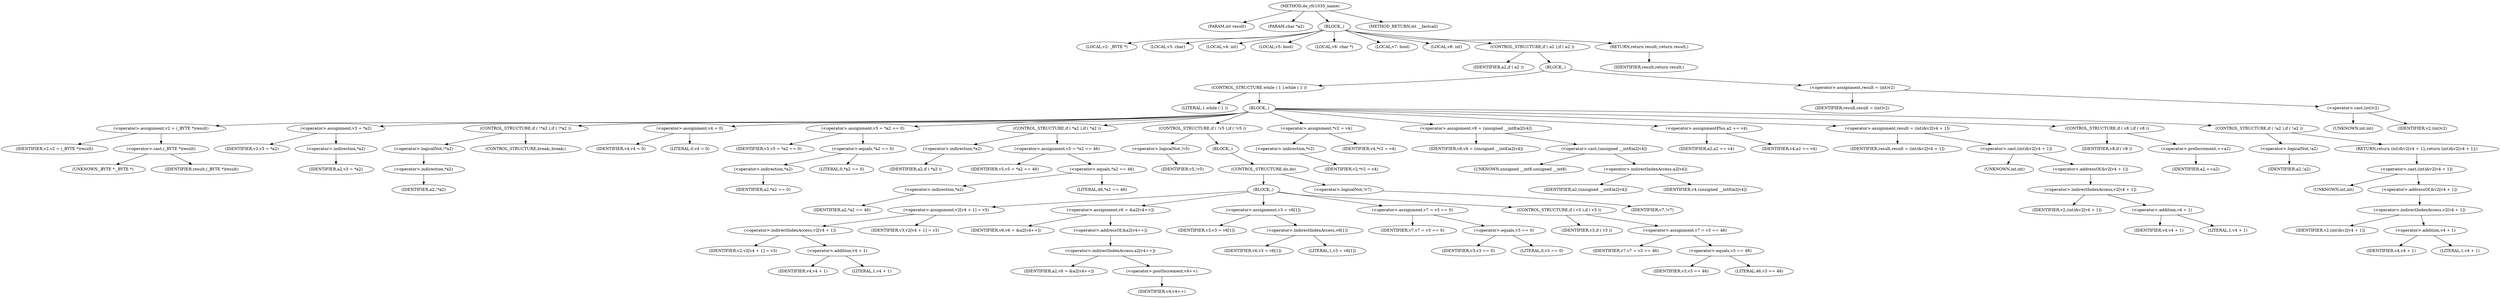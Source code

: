 digraph do_rfc1035_name {  
"1000108" [label = "(METHOD,do_rfc1035_name)" ]
"1000109" [label = "(PARAM,int result)" ]
"1000110" [label = "(PARAM,char *a2)" ]
"1000111" [label = "(BLOCK,,)" ]
"1000112" [label = "(LOCAL,v2: _BYTE *)" ]
"1000113" [label = "(LOCAL,v3: char)" ]
"1000114" [label = "(LOCAL,v4: int)" ]
"1000115" [label = "(LOCAL,v5: bool)" ]
"1000116" [label = "(LOCAL,v6: char *)" ]
"1000117" [label = "(LOCAL,v7: bool)" ]
"1000118" [label = "(LOCAL,v8: int)" ]
"1000119" [label = "(CONTROL_STRUCTURE,if ( a2 ),if ( a2 ))" ]
"1000120" [label = "(IDENTIFIER,a2,if ( a2 ))" ]
"1000121" [label = "(BLOCK,,)" ]
"1000122" [label = "(CONTROL_STRUCTURE,while ( 1 ),while ( 1 ))" ]
"1000123" [label = "(LITERAL,1,while ( 1 ))" ]
"1000124" [label = "(BLOCK,,)" ]
"1000125" [label = "(<operator>.assignment,v2 = (_BYTE *)result)" ]
"1000126" [label = "(IDENTIFIER,v2,v2 = (_BYTE *)result)" ]
"1000127" [label = "(<operator>.cast,(_BYTE *)result)" ]
"1000128" [label = "(UNKNOWN,_BYTE *,_BYTE *)" ]
"1000129" [label = "(IDENTIFIER,result,(_BYTE *)result)" ]
"1000130" [label = "(<operator>.assignment,v3 = *a2)" ]
"1000131" [label = "(IDENTIFIER,v3,v3 = *a2)" ]
"1000132" [label = "(<operator>.indirection,*a2)" ]
"1000133" [label = "(IDENTIFIER,a2,v3 = *a2)" ]
"1000134" [label = "(CONTROL_STRUCTURE,if ( !*a2 ),if ( !*a2 ))" ]
"1000135" [label = "(<operator>.logicalNot,!*a2)" ]
"1000136" [label = "(<operator>.indirection,*a2)" ]
"1000137" [label = "(IDENTIFIER,a2,!*a2)" ]
"1000138" [label = "(CONTROL_STRUCTURE,break;,break;)" ]
"1000139" [label = "(<operator>.assignment,v4 = 0)" ]
"1000140" [label = "(IDENTIFIER,v4,v4 = 0)" ]
"1000141" [label = "(LITERAL,0,v4 = 0)" ]
"1000142" [label = "(<operator>.assignment,v5 = *a2 == 0)" ]
"1000143" [label = "(IDENTIFIER,v5,v5 = *a2 == 0)" ]
"1000144" [label = "(<operator>.equals,*a2 == 0)" ]
"1000145" [label = "(<operator>.indirection,*a2)" ]
"1000146" [label = "(IDENTIFIER,a2,*a2 == 0)" ]
"1000147" [label = "(LITERAL,0,*a2 == 0)" ]
"1000148" [label = "(CONTROL_STRUCTURE,if ( *a2 ),if ( *a2 ))" ]
"1000149" [label = "(<operator>.indirection,*a2)" ]
"1000150" [label = "(IDENTIFIER,a2,if ( *a2 ))" ]
"1000151" [label = "(<operator>.assignment,v5 = *a2 == 46)" ]
"1000152" [label = "(IDENTIFIER,v5,v5 = *a2 == 46)" ]
"1000153" [label = "(<operator>.equals,*a2 == 46)" ]
"1000154" [label = "(<operator>.indirection,*a2)" ]
"1000155" [label = "(IDENTIFIER,a2,*a2 == 46)" ]
"1000156" [label = "(LITERAL,46,*a2 == 46)" ]
"1000157" [label = "(CONTROL_STRUCTURE,if ( !v5 ),if ( !v5 ))" ]
"1000158" [label = "(<operator>.logicalNot,!v5)" ]
"1000159" [label = "(IDENTIFIER,v5,!v5)" ]
"1000160" [label = "(BLOCK,,)" ]
"1000161" [label = "(CONTROL_STRUCTURE,do,do)" ]
"1000162" [label = "(BLOCK,,)" ]
"1000163" [label = "(<operator>.assignment,v2[v4 + 1] = v3)" ]
"1000164" [label = "(<operator>.indirectIndexAccess,v2[v4 + 1])" ]
"1000165" [label = "(IDENTIFIER,v2,v2[v4 + 1] = v3)" ]
"1000166" [label = "(<operator>.addition,v4 + 1)" ]
"1000167" [label = "(IDENTIFIER,v4,v4 + 1)" ]
"1000168" [label = "(LITERAL,1,v4 + 1)" ]
"1000169" [label = "(IDENTIFIER,v3,v2[v4 + 1] = v3)" ]
"1000170" [label = "(<operator>.assignment,v6 = &a2[v4++])" ]
"1000171" [label = "(IDENTIFIER,v6,v6 = &a2[v4++])" ]
"1000172" [label = "(<operator>.addressOf,&a2[v4++])" ]
"1000173" [label = "(<operator>.indirectIndexAccess,a2[v4++])" ]
"1000174" [label = "(IDENTIFIER,a2,v6 = &a2[v4++])" ]
"1000175" [label = "(<operator>.postIncrement,v4++)" ]
"1000176" [label = "(IDENTIFIER,v4,v4++)" ]
"1000177" [label = "(<operator>.assignment,v3 = v6[1])" ]
"1000178" [label = "(IDENTIFIER,v3,v3 = v6[1])" ]
"1000179" [label = "(<operator>.indirectIndexAccess,v6[1])" ]
"1000180" [label = "(IDENTIFIER,v6,v3 = v6[1])" ]
"1000181" [label = "(LITERAL,1,v3 = v6[1])" ]
"1000182" [label = "(<operator>.assignment,v7 = v3 == 0)" ]
"1000183" [label = "(IDENTIFIER,v7,v7 = v3 == 0)" ]
"1000184" [label = "(<operator>.equals,v3 == 0)" ]
"1000185" [label = "(IDENTIFIER,v3,v3 == 0)" ]
"1000186" [label = "(LITERAL,0,v3 == 0)" ]
"1000187" [label = "(CONTROL_STRUCTURE,if ( v3 ),if ( v3 ))" ]
"1000188" [label = "(IDENTIFIER,v3,if ( v3 ))" ]
"1000189" [label = "(<operator>.assignment,v7 = v3 == 46)" ]
"1000190" [label = "(IDENTIFIER,v7,v7 = v3 == 46)" ]
"1000191" [label = "(<operator>.equals,v3 == 46)" ]
"1000192" [label = "(IDENTIFIER,v3,v3 == 46)" ]
"1000193" [label = "(LITERAL,46,v3 == 46)" ]
"1000194" [label = "(<operator>.logicalNot,!v7)" ]
"1000195" [label = "(IDENTIFIER,v7,!v7)" ]
"1000196" [label = "(<operator>.assignment,*v2 = v4)" ]
"1000197" [label = "(<operator>.indirection,*v2)" ]
"1000198" [label = "(IDENTIFIER,v2,*v2 = v4)" ]
"1000199" [label = "(IDENTIFIER,v4,*v2 = v4)" ]
"1000200" [label = "(<operator>.assignment,v8 = (unsigned __int8)a2[v4])" ]
"1000201" [label = "(IDENTIFIER,v8,v8 = (unsigned __int8)a2[v4])" ]
"1000202" [label = "(<operator>.cast,(unsigned __int8)a2[v4])" ]
"1000203" [label = "(UNKNOWN,unsigned __int8,unsigned __int8)" ]
"1000204" [label = "(<operator>.indirectIndexAccess,a2[v4])" ]
"1000205" [label = "(IDENTIFIER,a2,(unsigned __int8)a2[v4])" ]
"1000206" [label = "(IDENTIFIER,v4,(unsigned __int8)a2[v4])" ]
"1000207" [label = "(<operator>.assignmentPlus,a2 += v4)" ]
"1000208" [label = "(IDENTIFIER,a2,a2 += v4)" ]
"1000209" [label = "(IDENTIFIER,v4,a2 += v4)" ]
"1000210" [label = "(<operator>.assignment,result = (int)&v2[v4 + 1])" ]
"1000211" [label = "(IDENTIFIER,result,result = (int)&v2[v4 + 1])" ]
"1000212" [label = "(<operator>.cast,(int)&v2[v4 + 1])" ]
"1000213" [label = "(UNKNOWN,int,int)" ]
"1000214" [label = "(<operator>.addressOf,&v2[v4 + 1])" ]
"1000215" [label = "(<operator>.indirectIndexAccess,v2[v4 + 1])" ]
"1000216" [label = "(IDENTIFIER,v2,(int)&v2[v4 + 1])" ]
"1000217" [label = "(<operator>.addition,v4 + 1)" ]
"1000218" [label = "(IDENTIFIER,v4,v4 + 1)" ]
"1000219" [label = "(LITERAL,1,v4 + 1)" ]
"1000220" [label = "(CONTROL_STRUCTURE,if ( v8 ),if ( v8 ))" ]
"1000221" [label = "(IDENTIFIER,v8,if ( v8 ))" ]
"1000222" [label = "(<operator>.preIncrement,++a2)" ]
"1000223" [label = "(IDENTIFIER,a2,++a2)" ]
"1000224" [label = "(CONTROL_STRUCTURE,if ( !a2 ),if ( !a2 ))" ]
"1000225" [label = "(<operator>.logicalNot,!a2)" ]
"1000226" [label = "(IDENTIFIER,a2,!a2)" ]
"1000227" [label = "(RETURN,return (int)&v2[v4 + 1];,return (int)&v2[v4 + 1];)" ]
"1000228" [label = "(<operator>.cast,(int)&v2[v4 + 1])" ]
"1000229" [label = "(UNKNOWN,int,int)" ]
"1000230" [label = "(<operator>.addressOf,&v2[v4 + 1])" ]
"1000231" [label = "(<operator>.indirectIndexAccess,v2[v4 + 1])" ]
"1000232" [label = "(IDENTIFIER,v2,(int)&v2[v4 + 1])" ]
"1000233" [label = "(<operator>.addition,v4 + 1)" ]
"1000234" [label = "(IDENTIFIER,v4,v4 + 1)" ]
"1000235" [label = "(LITERAL,1,v4 + 1)" ]
"1000236" [label = "(<operator>.assignment,result = (int)v2)" ]
"1000237" [label = "(IDENTIFIER,result,result = (int)v2)" ]
"1000238" [label = "(<operator>.cast,(int)v2)" ]
"1000239" [label = "(UNKNOWN,int,int)" ]
"1000240" [label = "(IDENTIFIER,v2,(int)v2)" ]
"1000241" [label = "(RETURN,return result;,return result;)" ]
"1000242" [label = "(IDENTIFIER,result,return result;)" ]
"1000243" [label = "(METHOD_RETURN,int __fastcall)" ]
  "1000108" -> "1000109" 
  "1000108" -> "1000110" 
  "1000108" -> "1000111" 
  "1000108" -> "1000243" 
  "1000111" -> "1000112" 
  "1000111" -> "1000113" 
  "1000111" -> "1000114" 
  "1000111" -> "1000115" 
  "1000111" -> "1000116" 
  "1000111" -> "1000117" 
  "1000111" -> "1000118" 
  "1000111" -> "1000119" 
  "1000111" -> "1000241" 
  "1000119" -> "1000120" 
  "1000119" -> "1000121" 
  "1000121" -> "1000122" 
  "1000121" -> "1000236" 
  "1000122" -> "1000123" 
  "1000122" -> "1000124" 
  "1000124" -> "1000125" 
  "1000124" -> "1000130" 
  "1000124" -> "1000134" 
  "1000124" -> "1000139" 
  "1000124" -> "1000142" 
  "1000124" -> "1000148" 
  "1000124" -> "1000157" 
  "1000124" -> "1000196" 
  "1000124" -> "1000200" 
  "1000124" -> "1000207" 
  "1000124" -> "1000210" 
  "1000124" -> "1000220" 
  "1000124" -> "1000224" 
  "1000125" -> "1000126" 
  "1000125" -> "1000127" 
  "1000127" -> "1000128" 
  "1000127" -> "1000129" 
  "1000130" -> "1000131" 
  "1000130" -> "1000132" 
  "1000132" -> "1000133" 
  "1000134" -> "1000135" 
  "1000134" -> "1000138" 
  "1000135" -> "1000136" 
  "1000136" -> "1000137" 
  "1000139" -> "1000140" 
  "1000139" -> "1000141" 
  "1000142" -> "1000143" 
  "1000142" -> "1000144" 
  "1000144" -> "1000145" 
  "1000144" -> "1000147" 
  "1000145" -> "1000146" 
  "1000148" -> "1000149" 
  "1000148" -> "1000151" 
  "1000149" -> "1000150" 
  "1000151" -> "1000152" 
  "1000151" -> "1000153" 
  "1000153" -> "1000154" 
  "1000153" -> "1000156" 
  "1000154" -> "1000155" 
  "1000157" -> "1000158" 
  "1000157" -> "1000160" 
  "1000158" -> "1000159" 
  "1000160" -> "1000161" 
  "1000161" -> "1000162" 
  "1000161" -> "1000194" 
  "1000162" -> "1000163" 
  "1000162" -> "1000170" 
  "1000162" -> "1000177" 
  "1000162" -> "1000182" 
  "1000162" -> "1000187" 
  "1000163" -> "1000164" 
  "1000163" -> "1000169" 
  "1000164" -> "1000165" 
  "1000164" -> "1000166" 
  "1000166" -> "1000167" 
  "1000166" -> "1000168" 
  "1000170" -> "1000171" 
  "1000170" -> "1000172" 
  "1000172" -> "1000173" 
  "1000173" -> "1000174" 
  "1000173" -> "1000175" 
  "1000175" -> "1000176" 
  "1000177" -> "1000178" 
  "1000177" -> "1000179" 
  "1000179" -> "1000180" 
  "1000179" -> "1000181" 
  "1000182" -> "1000183" 
  "1000182" -> "1000184" 
  "1000184" -> "1000185" 
  "1000184" -> "1000186" 
  "1000187" -> "1000188" 
  "1000187" -> "1000189" 
  "1000189" -> "1000190" 
  "1000189" -> "1000191" 
  "1000191" -> "1000192" 
  "1000191" -> "1000193" 
  "1000194" -> "1000195" 
  "1000196" -> "1000197" 
  "1000196" -> "1000199" 
  "1000197" -> "1000198" 
  "1000200" -> "1000201" 
  "1000200" -> "1000202" 
  "1000202" -> "1000203" 
  "1000202" -> "1000204" 
  "1000204" -> "1000205" 
  "1000204" -> "1000206" 
  "1000207" -> "1000208" 
  "1000207" -> "1000209" 
  "1000210" -> "1000211" 
  "1000210" -> "1000212" 
  "1000212" -> "1000213" 
  "1000212" -> "1000214" 
  "1000214" -> "1000215" 
  "1000215" -> "1000216" 
  "1000215" -> "1000217" 
  "1000217" -> "1000218" 
  "1000217" -> "1000219" 
  "1000220" -> "1000221" 
  "1000220" -> "1000222" 
  "1000222" -> "1000223" 
  "1000224" -> "1000225" 
  "1000224" -> "1000227" 
  "1000225" -> "1000226" 
  "1000227" -> "1000228" 
  "1000228" -> "1000229" 
  "1000228" -> "1000230" 
  "1000230" -> "1000231" 
  "1000231" -> "1000232" 
  "1000231" -> "1000233" 
  "1000233" -> "1000234" 
  "1000233" -> "1000235" 
  "1000236" -> "1000237" 
  "1000236" -> "1000238" 
  "1000238" -> "1000239" 
  "1000238" -> "1000240" 
  "1000241" -> "1000242" 
}
